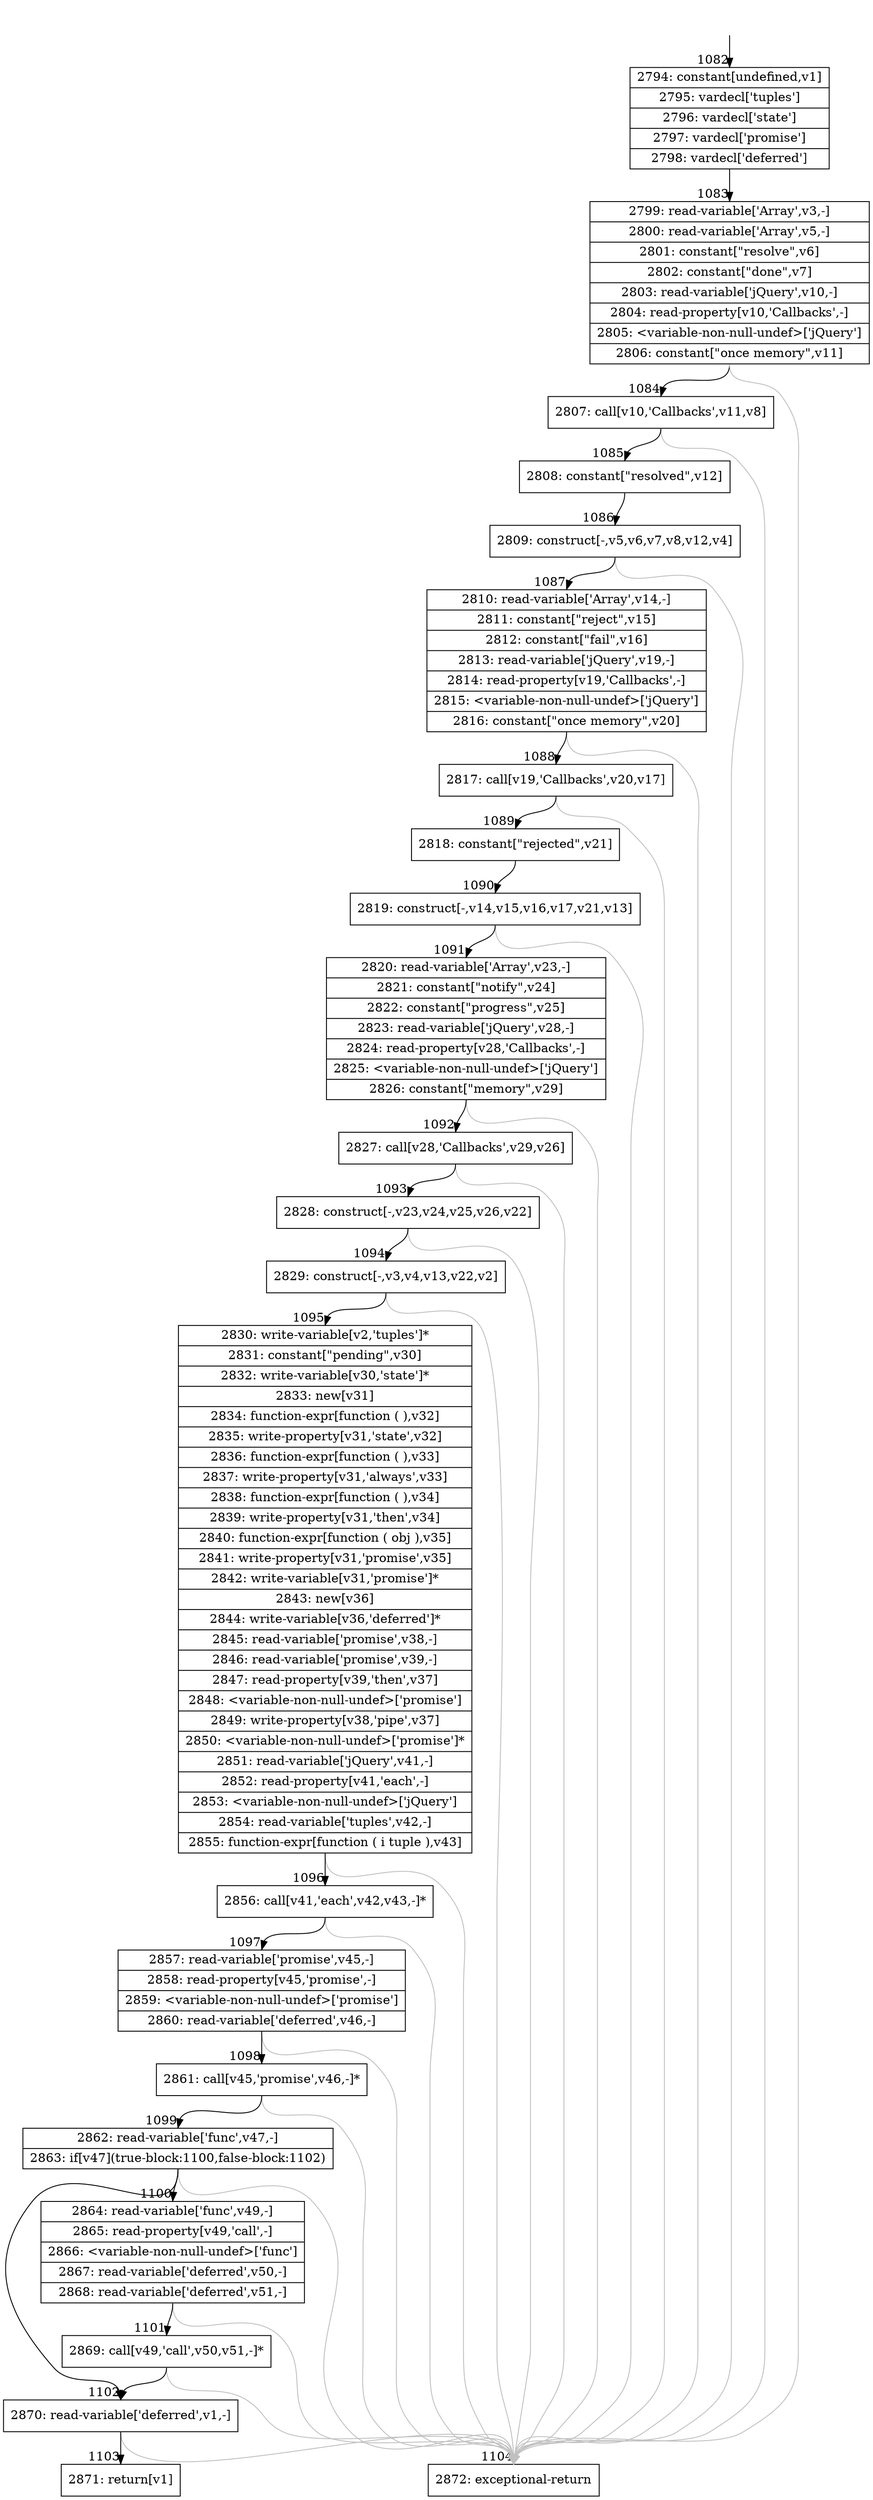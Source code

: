 digraph {
rankdir="TD"
BB_entry76[shape=none,label=""];
BB_entry76 -> BB1082 [tailport=s, headport=n, headlabel="    1082"]
BB1082 [shape=record label="{2794: constant[undefined,v1]|2795: vardecl['tuples']|2796: vardecl['state']|2797: vardecl['promise']|2798: vardecl['deferred']}" ] 
BB1082 -> BB1083 [tailport=s, headport=n, headlabel="      1083"]
BB1083 [shape=record label="{2799: read-variable['Array',v3,-]|2800: read-variable['Array',v5,-]|2801: constant[\"resolve\",v6]|2802: constant[\"done\",v7]|2803: read-variable['jQuery',v10,-]|2804: read-property[v10,'Callbacks',-]|2805: \<variable-non-null-undef\>['jQuery']|2806: constant[\"once memory\",v11]}" ] 
BB1083 -> BB1084 [tailport=s, headport=n, headlabel="      1084"]
BB1083 -> BB1104 [tailport=s, headport=n, color=gray, headlabel="      1104"]
BB1084 [shape=record label="{2807: call[v10,'Callbacks',v11,v8]}" ] 
BB1084 -> BB1085 [tailport=s, headport=n, headlabel="      1085"]
BB1084 -> BB1104 [tailport=s, headport=n, color=gray]
BB1085 [shape=record label="{2808: constant[\"resolved\",v12]}" ] 
BB1085 -> BB1086 [tailport=s, headport=n, headlabel="      1086"]
BB1086 [shape=record label="{2809: construct[-,v5,v6,v7,v8,v12,v4]}" ] 
BB1086 -> BB1087 [tailport=s, headport=n, headlabel="      1087"]
BB1086 -> BB1104 [tailport=s, headport=n, color=gray]
BB1087 [shape=record label="{2810: read-variable['Array',v14,-]|2811: constant[\"reject\",v15]|2812: constant[\"fail\",v16]|2813: read-variable['jQuery',v19,-]|2814: read-property[v19,'Callbacks',-]|2815: \<variable-non-null-undef\>['jQuery']|2816: constant[\"once memory\",v20]}" ] 
BB1087 -> BB1088 [tailport=s, headport=n, headlabel="      1088"]
BB1087 -> BB1104 [tailport=s, headport=n, color=gray]
BB1088 [shape=record label="{2817: call[v19,'Callbacks',v20,v17]}" ] 
BB1088 -> BB1089 [tailport=s, headport=n, headlabel="      1089"]
BB1088 -> BB1104 [tailport=s, headport=n, color=gray]
BB1089 [shape=record label="{2818: constant[\"rejected\",v21]}" ] 
BB1089 -> BB1090 [tailport=s, headport=n, headlabel="      1090"]
BB1090 [shape=record label="{2819: construct[-,v14,v15,v16,v17,v21,v13]}" ] 
BB1090 -> BB1091 [tailport=s, headport=n, headlabel="      1091"]
BB1090 -> BB1104 [tailport=s, headport=n, color=gray]
BB1091 [shape=record label="{2820: read-variable['Array',v23,-]|2821: constant[\"notify\",v24]|2822: constant[\"progress\",v25]|2823: read-variable['jQuery',v28,-]|2824: read-property[v28,'Callbacks',-]|2825: \<variable-non-null-undef\>['jQuery']|2826: constant[\"memory\",v29]}" ] 
BB1091 -> BB1092 [tailport=s, headport=n, headlabel="      1092"]
BB1091 -> BB1104 [tailport=s, headport=n, color=gray]
BB1092 [shape=record label="{2827: call[v28,'Callbacks',v29,v26]}" ] 
BB1092 -> BB1093 [tailport=s, headport=n, headlabel="      1093"]
BB1092 -> BB1104 [tailport=s, headport=n, color=gray]
BB1093 [shape=record label="{2828: construct[-,v23,v24,v25,v26,v22]}" ] 
BB1093 -> BB1094 [tailport=s, headport=n, headlabel="      1094"]
BB1093 -> BB1104 [tailport=s, headport=n, color=gray]
BB1094 [shape=record label="{2829: construct[-,v3,v4,v13,v22,v2]}" ] 
BB1094 -> BB1095 [tailport=s, headport=n, headlabel="      1095"]
BB1094 -> BB1104 [tailport=s, headport=n, color=gray]
BB1095 [shape=record label="{2830: write-variable[v2,'tuples']*|2831: constant[\"pending\",v30]|2832: write-variable[v30,'state']*|2833: new[v31]|2834: function-expr[function ( ),v32]|2835: write-property[v31,'state',v32]|2836: function-expr[function ( ),v33]|2837: write-property[v31,'always',v33]|2838: function-expr[function ( ),v34]|2839: write-property[v31,'then',v34]|2840: function-expr[function ( obj ),v35]|2841: write-property[v31,'promise',v35]|2842: write-variable[v31,'promise']*|2843: new[v36]|2844: write-variable[v36,'deferred']*|2845: read-variable['promise',v38,-]|2846: read-variable['promise',v39,-]|2847: read-property[v39,'then',v37]|2848: \<variable-non-null-undef\>['promise']|2849: write-property[v38,'pipe',v37]|2850: \<variable-non-null-undef\>['promise']*|2851: read-variable['jQuery',v41,-]|2852: read-property[v41,'each',-]|2853: \<variable-non-null-undef\>['jQuery']|2854: read-variable['tuples',v42,-]|2855: function-expr[function ( i tuple ),v43]}" ] 
BB1095 -> BB1096 [tailport=s, headport=n, headlabel="      1096"]
BB1095 -> BB1104 [tailport=s, headport=n, color=gray]
BB1096 [shape=record label="{2856: call[v41,'each',v42,v43,-]*}" ] 
BB1096 -> BB1097 [tailport=s, headport=n, headlabel="      1097"]
BB1096 -> BB1104 [tailport=s, headport=n, color=gray]
BB1097 [shape=record label="{2857: read-variable['promise',v45,-]|2858: read-property[v45,'promise',-]|2859: \<variable-non-null-undef\>['promise']|2860: read-variable['deferred',v46,-]}" ] 
BB1097 -> BB1098 [tailport=s, headport=n, headlabel="      1098"]
BB1097 -> BB1104 [tailport=s, headport=n, color=gray]
BB1098 [shape=record label="{2861: call[v45,'promise',v46,-]*}" ] 
BB1098 -> BB1099 [tailport=s, headport=n, headlabel="      1099"]
BB1098 -> BB1104 [tailport=s, headport=n, color=gray]
BB1099 [shape=record label="{2862: read-variable['func',v47,-]|2863: if[v47](true-block:1100,false-block:1102)}" ] 
BB1099 -> BB1100 [tailport=s, headport=n, headlabel="      1100"]
BB1099 -> BB1102 [tailport=s, headport=n, headlabel="      1102"]
BB1099 -> BB1104 [tailport=s, headport=n, color=gray]
BB1100 [shape=record label="{2864: read-variable['func',v49,-]|2865: read-property[v49,'call',-]|2866: \<variable-non-null-undef\>['func']|2867: read-variable['deferred',v50,-]|2868: read-variable['deferred',v51,-]}" ] 
BB1100 -> BB1101 [tailport=s, headport=n, headlabel="      1101"]
BB1100 -> BB1104 [tailport=s, headport=n, color=gray]
BB1101 [shape=record label="{2869: call[v49,'call',v50,v51,-]*}" ] 
BB1101 -> BB1102 [tailport=s, headport=n]
BB1101 -> BB1104 [tailport=s, headport=n, color=gray]
BB1102 [shape=record label="{2870: read-variable['deferred',v1,-]}" ] 
BB1102 -> BB1103 [tailport=s, headport=n, headlabel="      1103"]
BB1102 -> BB1104 [tailport=s, headport=n, color=gray]
BB1103 [shape=record label="{2871: return[v1]}" ] 
BB1104 [shape=record label="{2872: exceptional-return}" ] 
}
